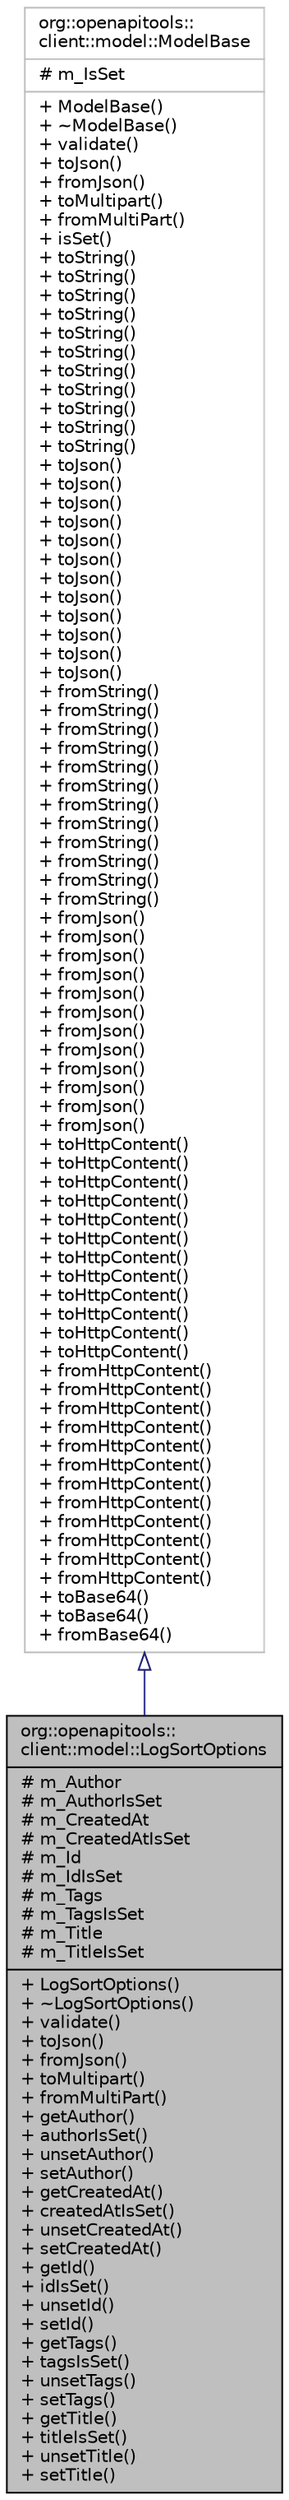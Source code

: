 digraph "org::openapitools::client::model::LogSortOptions"
{
 // INTERACTIVE_SVG=YES
 // LATEX_PDF_SIZE
  bgcolor="transparent";
  edge [fontname="Helvetica",fontsize="10",labelfontname="Helvetica",labelfontsize="10"];
  node [fontname="Helvetica",fontsize="10",shape=record];
  Node1 [label="{org::openapitools::\lclient::model::LogSortOptions\n|# m_Author\l# m_AuthorIsSet\l# m_CreatedAt\l# m_CreatedAtIsSet\l# m_Id\l# m_IdIsSet\l# m_Tags\l# m_TagsIsSet\l# m_Title\l# m_TitleIsSet\l|+ LogSortOptions()\l+ ~LogSortOptions()\l+ validate()\l+ toJson()\l+ fromJson()\l+ toMultipart()\l+ fromMultiPart()\l+ getAuthor()\l+ authorIsSet()\l+ unsetAuthor()\l+ setAuthor()\l+ getCreatedAt()\l+ createdAtIsSet()\l+ unsetCreatedAt()\l+ setCreatedAt()\l+ getId()\l+ idIsSet()\l+ unsetId()\l+ setId()\l+ getTags()\l+ tagsIsSet()\l+ unsetTags()\l+ setTags()\l+ getTitle()\l+ titleIsSet()\l+ unsetTitle()\l+ setTitle()\l}",height=0.2,width=0.4,color="black", fillcolor="grey75", style="filled", fontcolor="black",tooltip="Specifies the sorting requirements of a log request."];
  Node2 -> Node1 [dir="back",color="midnightblue",fontsize="10",style="solid",arrowtail="onormal",fontname="Helvetica"];
  Node2 [label="{org::openapitools::\lclient::model::ModelBase\n|# m_IsSet\l|+ ModelBase()\l+ ~ModelBase()\l+ validate()\l+ toJson()\l+ fromJson()\l+ toMultipart()\l+ fromMultiPart()\l+ isSet()\l+ toString()\l+ toString()\l+ toString()\l+ toString()\l+ toString()\l+ toString()\l+ toString()\l+ toString()\l+ toString()\l+ toString()\l+ toString()\l+ toJson()\l+ toJson()\l+ toJson()\l+ toJson()\l+ toJson()\l+ toJson()\l+ toJson()\l+ toJson()\l+ toJson()\l+ toJson()\l+ toJson()\l+ toJson()\l+ fromString()\l+ fromString()\l+ fromString()\l+ fromString()\l+ fromString()\l+ fromString()\l+ fromString()\l+ fromString()\l+ fromString()\l+ fromString()\l+ fromString()\l+ fromString()\l+ fromJson()\l+ fromJson()\l+ fromJson()\l+ fromJson()\l+ fromJson()\l+ fromJson()\l+ fromJson()\l+ fromJson()\l+ fromJson()\l+ fromJson()\l+ fromJson()\l+ fromJson()\l+ toHttpContent()\l+ toHttpContent()\l+ toHttpContent()\l+ toHttpContent()\l+ toHttpContent()\l+ toHttpContent()\l+ toHttpContent()\l+ toHttpContent()\l+ toHttpContent()\l+ toHttpContent()\l+ toHttpContent()\l+ toHttpContent()\l+ fromHttpContent()\l+ fromHttpContent()\l+ fromHttpContent()\l+ fromHttpContent()\l+ fromHttpContent()\l+ fromHttpContent()\l+ fromHttpContent()\l+ fromHttpContent()\l+ fromHttpContent()\l+ fromHttpContent()\l+ fromHttpContent()\l+ fromHttpContent()\l+ toBase64()\l+ toBase64()\l+ fromBase64()\l}",height=0.2,width=0.4,color="grey75",URL="$classorg_1_1openapitools_1_1client_1_1model_1_1_model_base.html",tooltip=" "];
}
